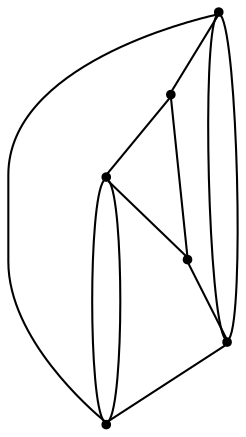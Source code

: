 graph {
  node [shape=point,comment="{\"directed\":false,\"doi\":\"10.1007/978-3-030-04414-5_14\",\"figure\":\"8 (1)\"}"]

  v0 [pos="1284.6630358583109,1346.1480153464272"]
  v1 [pos="1151.3084585063175,1346.1480153464272"]
  v2 [pos="1217.985747182314,1346.1480153464272"]
  v3 [pos="1084.6311698303207,1346.1480153464272"]
  v4 [pos="1017.9538493601149,1346.1480153464272"]
  v5 [pos="951.2765606841183,1346.1480153464272"]

  v0 -- v1 [id="-1",pos="1284.6630358583109,1346.1480153464272 1284.6629404756843,1382.9741602377333 1254.8123752020867,1412.824486848216 1217.9856517996877,1412.824486848216 1181.1590555741238,1412.824486848216 1151.308363123691,1382.9741602377333 1151.3084585063175,1346.1480153464272"]
  v4 -- v3 [id="-3",pos="1017.9538493601149,1346.1480153464272 1084.6311698303207,1346.1480153464272 1084.6311698303207,1346.1480153464272 1084.6311698303207,1346.1480153464272"]
  v3 -- v1 [id="-4",pos="1084.6311698303207,1346.1480153464272 1151.3084585063175,1346.1480153464272 1151.3084585063175,1346.1480153464272 1151.3084585063175,1346.1480153464272"]
  v1 -- v2 [id="-5",pos="1151.3084585063175,1346.1480153464272 1217.985747182314,1346.1480153464272 1217.985747182314,1346.1480153464272 1217.985747182314,1346.1480153464272"]
  v2 -- v0 [id="-6",pos="1217.985747182314,1346.1480153464272 1284.6630358583109,1346.1480153464272 1284.6630358583109,1346.1480153464272 1284.6630358583109,1346.1480153464272"]
  v5 -- v4 [id="-8",pos="951.2765606841183,1346.1480153464272 1017.9538493601149,1346.1480153464272 1017.9538493601149,1346.1480153464272 1017.9538493601149,1346.1480153464272"]
  v1 -- v3 [id="-9",pos="1151.3084585063175,1346.1480153464272 1151.308363123691,1364.559052987652 1136.380982069108,1379.4862510973217 1117.9697187856925,1379.4862510973217 1099.558455502277,1379.4862510973217 1084.6310744476941,1364.559052987652 1084.6311698303207,1346.1480153464272"]
  v2 -- v4 [id="-10",pos="1217.985747182314,1346.1480153464272 1217.9856517996877,1401.3853250542347 1173.2077054715073,1446.1627225991106 1117.9697187856925,1446.1627225991106 1062.7317320998777,1446.1627225991106 1017.9537857716973,1401.3853250542347 1017.9538493601149,1346.1480153464272"]
  v5 -- v0 [id="-11",pos="951.2765606841183,1346.1480153464272 951.2764970957006,1438.2074003366843 1025.9092055330466,1512.8391941008992 1117.9697187856925,1512.8391941008992 1210.0302320383382,1512.8391941008992 1284.6629404756843,1438.2074003366843 1284.6630358583109,1346.1480153464272"]
  v5 -- v3 [id="-12",pos="951.2765606841183,1346.1480153464272 951.2764970957006,1355.353597754678 958.740187622992,1362.8171332218744 967.9458192646998,1362.8171332218744 977.1514509064076,1362.8171332218744 984.6151414336989,1355.353597754678 984.6151414336989,1346.1480153464272 984.6151414336989,1364.559052987652 999.5425224882817,1379.4862510973217 1017.9537857716973,1379.4862510973217 1036.3650490551129,1379.4862510973217 1051.2924301096957,1364.559052987652 1051.2924301096957,1346.1480153464272 1051.2924301096957,1355.353597754678 1058.7561206369871,1362.8171332218744 1067.9617522786948,1362.8171332218744 1077.1674475088205,1362.8171332218744 1084.6310744476941,1355.353597754678 1084.6311698303207,1346.1480153464272"]
  v5 -- v4 [id="-13",pos="951.2765606841183,1346.1480153464272 951.2765606841183,1364.559052987652 966.2039417387011,1379.4862510973217 984.6152050221167,1379.4862510973217 1003.0264683055323,1379.4862510973217 1017.953849360115,1364.559052987652 1017.9538493601149,1346.1480153464272"]
}